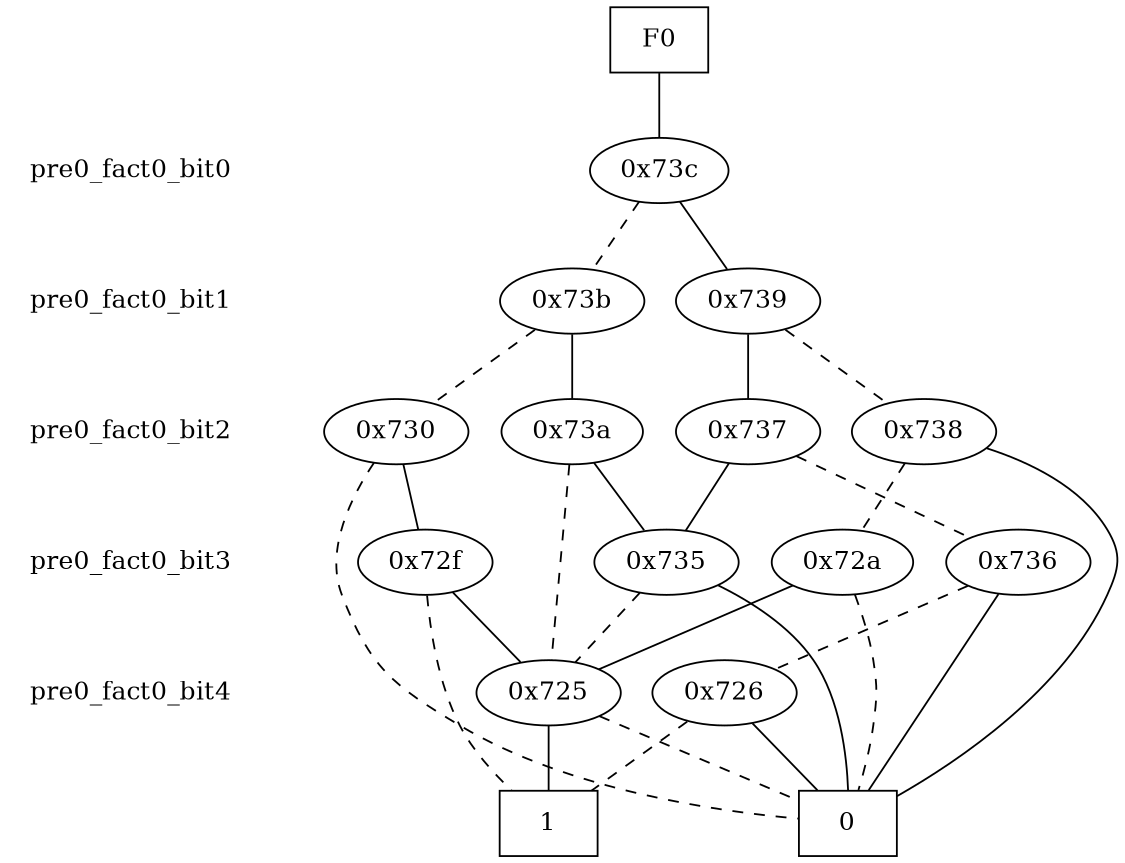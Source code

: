digraph "DD" {
size = "7.5,10"
center = true;
edge [dir = none];
{ node [shape = plaintext];
  edge [style = invis];
  "CONST NODES" [style = invis];
" pre0_fact0_bit0 " -> " pre0_fact0_bit1 " -> " pre0_fact0_bit2 " -> " pre0_fact0_bit3 " -> " pre0_fact0_bit4 " -> "CONST NODES"; 
}
{ rank = same; node [shape = box]; edge [style = invis];
"F0"; }
{ rank = same; " pre0_fact0_bit0 ";
"0x73c";
}
{ rank = same; " pre0_fact0_bit1 ";
"0x739";
"0x73b";
}
{ rank = same; " pre0_fact0_bit2 ";
"0x737";
"0x730";
"0x738";
"0x73a";
}
{ rank = same; " pre0_fact0_bit3 ";
"0x735";
"0x736";
"0x72f";
"0x72a";
}
{ rank = same; " pre0_fact0_bit4 ";
"0x725";
"0x726";
}
{ rank = same; "CONST NODES";
{ node [shape = box]; "0x1f";
"0x1e";
}
}
"F0" -> "0x73c" [style = solid];
"0x73c" -> "0x739";
"0x73c" -> "0x73b" [style = dashed];
"0x739" -> "0x737";
"0x739" -> "0x738" [style = dashed];
"0x73b" -> "0x73a";
"0x73b" -> "0x730" [style = dashed];
"0x737" -> "0x735";
"0x737" -> "0x736" [style = dashed];
"0x730" -> "0x72f";
"0x730" -> "0x1f" [style = dashed];
"0x738" -> "0x1f";
"0x738" -> "0x72a" [style = dashed];
"0x73a" -> "0x735";
"0x73a" -> "0x725" [style = dashed];
"0x735" -> "0x1f";
"0x735" -> "0x725" [style = dashed];
"0x736" -> "0x1f";
"0x736" -> "0x726" [style = dashed];
"0x72f" -> "0x725";
"0x72f" -> "0x1e" [style = dashed];
"0x72a" -> "0x725";
"0x72a" -> "0x1f" [style = dashed];
"0x725" -> "0x1e";
"0x725" -> "0x1f" [style = dashed];
"0x726" -> "0x1f";
"0x726" -> "0x1e" [style = dashed];
"0x1f" [label = "0"];
"0x1e" [label = "1"];
}
